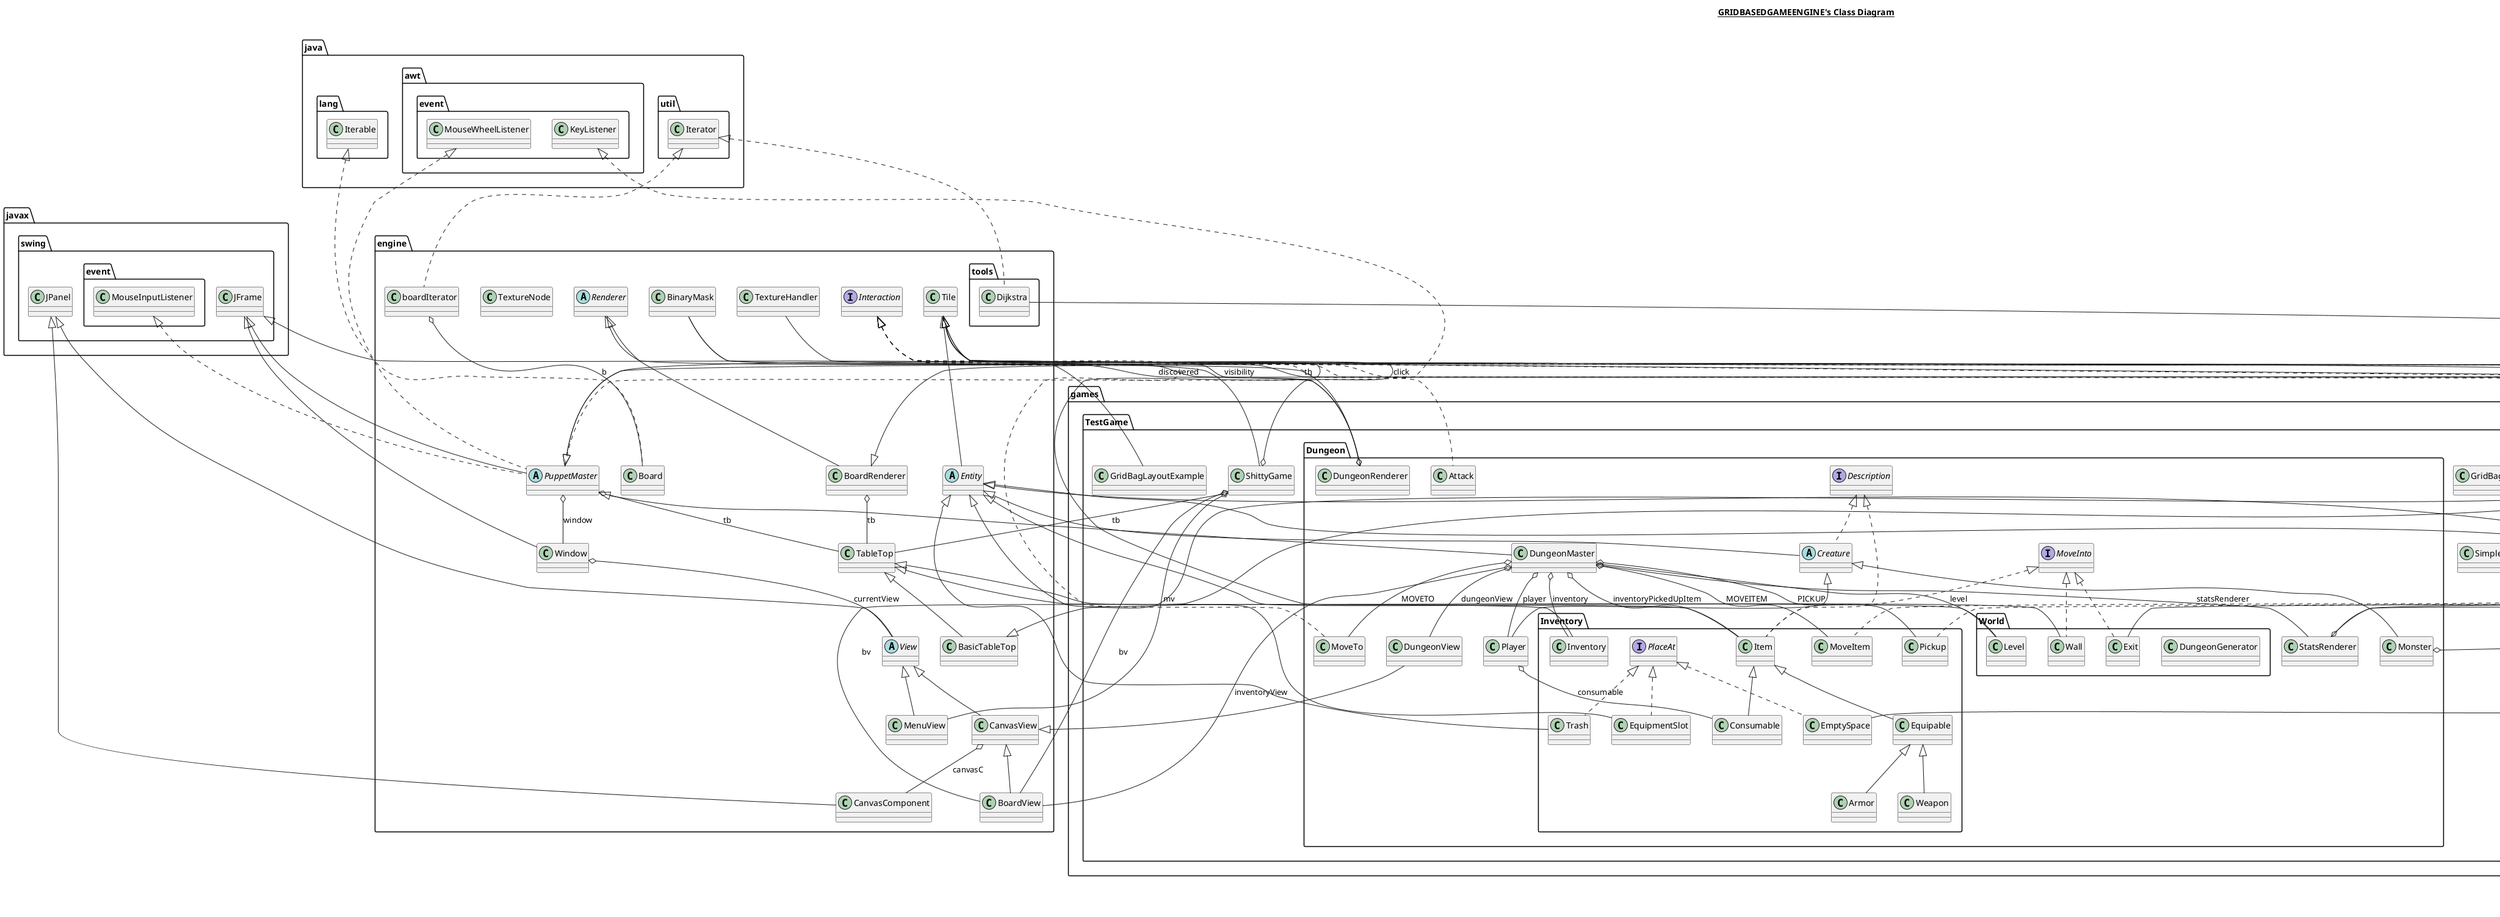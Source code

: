 @startuml

title __GRIDBASEDGAMEENGINE's Class Diagram__\n

  namespace engine {
    class engine.BasicTableTop {
    }
  }
  

  namespace engine {
    class engine.BinaryMask {
    }
  }
  

  namespace engine {
    class engine.Board {
    }
  }
  

  namespace engine {
    class engine.BoardRenderer {
    }
  }
  

  namespace engine {
    class engine.BoardView {
    }
  }
  

  namespace engine {
    class engine.CanvasComponent {
    }
  }
  

  namespace engine {
    class engine.CanvasView {
    }
  }
  

  namespace engine {
    abstract class engine.Entity {
    }
  }
  

  namespace engine {
    interface engine.Interaction {
    }
  }
  

  namespace engine {
    class engine.MenuView {
    }
  }
  

  namespace engine {
    abstract class engine.PuppetMaster {
    }
  }
  

  namespace engine {
    abstract class engine.Renderer {
    }
  }
  

  namespace engine {
    class engine.TableTop {
    }
  }
  

  namespace engine {
    class engine.TextureHandler {
    }
  }
  

  namespace engine {
    class engine.TextureNode {
    }
  }
  

  namespace engine {
    class engine.Tile {
    }
  }
  

  namespace engine {
    abstract class engine.View {
    }
  }
  

  namespace engine {
    class engine.Window {
    }
  }
  

  namespace engine {
    class engine.boardIterator {
    }
  }
  

  namespace engine {
    namespace tools {
      class engine.tools.Dijkstra {
      }
    }
  }
  

  namespace games.TestGame {
    namespace Dungeon {
      class games.TestGame.Dungeon.Attack {
      }
    }
  }
  

  namespace games.TestGame {
    namespace Dungeon {
      abstract class games.TestGame.Dungeon.Creature {
      }
    }
  }
  

  namespace games.TestGame {
    namespace Dungeon {
      interface games.TestGame.Dungeon.Description {
      }
    }
  }
  

  namespace games.TestGame {
    namespace Dungeon {
      class games.TestGame.Dungeon.DungeonMaster {
      }
    }
  }
  

  namespace games.TestGame {
    namespace Dungeon {
      class games.TestGame.Dungeon.DungeonRenderer {
      }
    }
  }
  

  namespace games.TestGame {
    namespace Dungeon {
      class games.TestGame.Dungeon.DungeonView {
      }
    }
  }
  

  namespace games.TestGame {
    namespace Dungeon {
      namespace Inventory {
        class games.TestGame.Dungeon.Inventory.Armor {
        }
      }
    }
  }
  

  namespace games.TestGame {
    namespace Dungeon {
      namespace Inventory {
        class games.TestGame.Dungeon.Inventory.Consumable {
        }
      }
    }
  }
  

  namespace games.TestGame {
    namespace Dungeon {
      namespace Inventory {
        class games.TestGame.Dungeon.Inventory.EmptySpace {
        }
      }
    }
  }
  

  namespace games.TestGame {
    namespace Dungeon {
      namespace Inventory {
        class games.TestGame.Dungeon.Inventory.Equipable {
        }
      }
    }
  }
  

  namespace games.TestGame {
    namespace Dungeon {
      namespace Inventory {
        class games.TestGame.Dungeon.Inventory.EquipmentSlot {
        }
      }
    }
  }
  

  namespace games.TestGame {
    namespace Dungeon {
      namespace Inventory {
        class games.TestGame.Dungeon.Inventory.Inventory {
        }
      }
    }
  }
  

  namespace games.TestGame {
    namespace Dungeon {
      namespace Inventory {
        class games.TestGame.Dungeon.Inventory.Item {
        }
      }
    }
  }
  

  namespace games.TestGame {
    namespace Dungeon {
      namespace Inventory {
        class games.TestGame.Dungeon.Inventory.MoveItem {
        }
      }
    }
  }
  

  namespace games.TestGame {
    namespace Dungeon {
      namespace Inventory {
        class games.TestGame.Dungeon.Inventory.Pickup {
        }
      }
    }
  }
  

  namespace games.TestGame {
    namespace Dungeon {
      namespace Inventory {
        interface games.TestGame.Dungeon.Inventory.PlaceAt {
        }
      }
    }
  }
  

  namespace games.TestGame {
    namespace Dungeon {
      namespace Inventory {
        class games.TestGame.Dungeon.Inventory.Trash {
        }
      }
    }
  }
  

  namespace games.TestGame {
    namespace Dungeon {
      namespace Inventory {
        class games.TestGame.Dungeon.Inventory.Weapon {
        }
      }
    }
  }
  

  namespace games.TestGame {
    namespace Dungeon {
      class games.TestGame.Dungeon.Monster {
      }
    }
  }
  

  namespace games.TestGame {
    namespace Dungeon {
      interface games.TestGame.Dungeon.MoveInto {
      }
    }
  }
  

  namespace games.TestGame {
    namespace Dungeon {
      class games.TestGame.Dungeon.MoveTo {
      }
    }
  }
  

  namespace games.TestGame {
    namespace Dungeon {
      class games.TestGame.Dungeon.Player {
      }
    }
  }
  

  namespace games.TestGame {
    namespace Dungeon {
      class games.TestGame.Dungeon.StatsRenderer {
      }
    }
  }
  

  namespace games.TestGame {
    namespace Dungeon {
      namespace World {
        class games.TestGame.Dungeon.World.DungeonGenerator {
        }
      }
    }
  }
  

  namespace games.TestGame {
    namespace Dungeon {
      namespace World {
        class games.TestGame.Dungeon.World.Exit {
        }
      }
    }
  }
  

  namespace games.TestGame {
    namespace Dungeon {
      namespace World {
        class games.TestGame.Dungeon.World.Level {
        }
      }
    }
  }
  

  namespace games.TestGame {
    namespace Dungeon {
      namespace World {
        class games.TestGame.Dungeon.World.Wall {
        }
      }
    }
  }
  

  namespace games.TestGame {
    class games.TestGame.GridBagLayoutDemo {
    }
  }
  

  namespace games.TestGame {
    class games.TestGame.GridBagLayoutExample {
    }
  }
  

  namespace games.TestGame {
    class games.TestGame.ProceduralGeneration {
    }
  }
  

  namespace games.TestGame {
    class games.TestGame.ShittyGame {
    }
  }
  

  namespace games.TestGame {
    class games.TestGame.SimpleAudioPlayer {
    }
  }
  

  namespace games.TestGame {
    namespace Sokoban {
      class games.TestGame.Sokoban.Actuate {
      }
    }
  }
  

  namespace games.TestGame {
    namespace Sokoban {
      class games.TestGame.Sokoban.Box {
      }
    }
  }
  

  namespace games.TestGame {
    namespace Sokoban {
      class games.TestGame.Sokoban.Level {
      }
    }
  }
  

  namespace games.TestGame {
    namespace Sokoban {
      interface games.TestGame.Sokoban.MoveInto {
      }
    }
  }
  

  namespace games.TestGame {
    namespace Sokoban {
      class games.TestGame.Sokoban.MoveTo {
      }
    }
  }
  

  namespace games.TestGame {
    namespace Sokoban {
      class games.TestGame.Sokoban.Plate {
      }
    }
  }
  

  namespace games.TestGame {
    namespace Sokoban {
      class games.TestGame.Sokoban.Player {
      }
    }
  }
  

  namespace games.TestGame {
    namespace Sokoban {
      class games.TestGame.Sokoban.Sokoban {
      }
    }
  }
  

  namespace games.TestGame {
    namespace Sokoban {
      class games.TestGame.Sokoban.Wall {
      }
    }
  }
  

  namespace games.TestGame {
    class games.TestGame.map {
    }
  }
  

  engine.BasicTableTop -up-|> engine.TableTop
  engine.Board .up.|> java.lang.Iterable
  engine.BoardRenderer -up-|> engine.Renderer
  engine.BoardRenderer o-- engine.TableTop : tb
  engine.BoardView -up-|> engine.CanvasView
  engine.CanvasComponent -up-|> javax.swing.JPanel
  engine.CanvasView -up-|> engine.View
  engine.CanvasView o-- engine.CanvasComponent : canvasC
  engine.Entity -up-|> engine.Tile
  engine.MenuView -up-|> engine.View
  engine.PuppetMaster .up.|> java.awt.event.KeyListener
  engine.PuppetMaster .up.|> java.awt.event.MouseWheelListener
  engine.PuppetMaster .up.|> javax.swing.event.MouseInputListener
  engine.PuppetMaster -up-|> javax.swing.JFrame
  engine.PuppetMaster o-- engine.TableTop : tb
  engine.PuppetMaster o-- engine.Window : window
  engine.View -up-|> javax.swing.JPanel
  engine.Window -up-|> javax.swing.JFrame
  engine.Window o-- engine.View : currentView
  engine.boardIterator .up.|> java.util.Iterator
  engine.boardIterator o-- engine.Board : b
  engine.tools.Dijkstra .up.|> java.util.Iterator
  games.TestGame.Dungeon.Attack .up.|> engine.Interaction
  games.TestGame.Dungeon.Creature .up.|> games.TestGame.Dungeon.Description
  games.TestGame.Dungeon.Creature -up-|> engine.Entity
  games.TestGame.Dungeon.DungeonMaster -up-|> engine.PuppetMaster
  games.TestGame.Dungeon.DungeonMaster o-- games.TestGame.Dungeon.Inventory.MoveItem : MOVEITEM
  games.TestGame.Dungeon.DungeonMaster o-- games.TestGame.Dungeon.MoveTo : MOVETO
  games.TestGame.Dungeon.DungeonMaster o-- games.TestGame.Dungeon.Inventory.Pickup : PICKUP
  games.TestGame.Dungeon.DungeonMaster o-- games.TestGame.Dungeon.DungeonView : dungeonView
  games.TestGame.Dungeon.DungeonMaster o-- games.TestGame.Dungeon.Inventory.Inventory : inventory
  games.TestGame.Dungeon.DungeonMaster o-- games.TestGame.Dungeon.Inventory.Item : inventoryPickedUpItem
  games.TestGame.Dungeon.DungeonMaster o-- engine.BoardView : inventoryView
  games.TestGame.Dungeon.DungeonMaster o-- games.TestGame.Dungeon.World.Level : level
  games.TestGame.Dungeon.DungeonMaster o-- games.TestGame.Dungeon.Player : player
  games.TestGame.Dungeon.DungeonMaster o-- games.TestGame.Dungeon.StatsRenderer : statsRenderer
  games.TestGame.Dungeon.DungeonRenderer -up-|> engine.BoardRenderer
  games.TestGame.Dungeon.DungeonRenderer o-- engine.BinaryMask : discovered
  games.TestGame.Dungeon.DungeonRenderer o-- engine.BinaryMask : visibility
  games.TestGame.Dungeon.DungeonView -up-|> engine.CanvasView
  games.TestGame.Dungeon.Inventory.Armor -up-|> games.TestGame.Dungeon.Inventory.Equipable
  games.TestGame.Dungeon.Inventory.Consumable -up-|> games.TestGame.Dungeon.Inventory.Item
  games.TestGame.Dungeon.Inventory.EmptySpace .up.|> games.TestGame.Dungeon.Inventory.PlaceAt
  games.TestGame.Dungeon.Inventory.EmptySpace -up-|> engine.Tile
  games.TestGame.Dungeon.Inventory.Equipable -up-|> games.TestGame.Dungeon.Inventory.Item
  games.TestGame.Dungeon.Inventory.EquipmentSlot .up.|> games.TestGame.Dungeon.Inventory.PlaceAt
  games.TestGame.Dungeon.Inventory.EquipmentSlot -up-|> engine.Entity
  games.TestGame.Dungeon.Inventory.Inventory -up-|> engine.TableTop
  games.TestGame.Dungeon.Inventory.Item .up.|> games.TestGame.Dungeon.Description
  games.TestGame.Dungeon.Inventory.Item .up.|> games.TestGame.Dungeon.MoveInto
  games.TestGame.Dungeon.Inventory.Item -up-|> engine.Entity
  games.TestGame.Dungeon.Inventory.MoveItem .up.|> engine.Interaction
  games.TestGame.Dungeon.Inventory.Pickup .up.|> engine.Interaction
  games.TestGame.Dungeon.Inventory.Trash .up.|> games.TestGame.Dungeon.Inventory.PlaceAt
  games.TestGame.Dungeon.Inventory.Trash -up-|> engine.Entity
  games.TestGame.Dungeon.Inventory.Weapon -up-|> games.TestGame.Dungeon.Inventory.Equipable
  games.TestGame.Dungeon.Monster -up-|> games.TestGame.Dungeon.Creature
  games.TestGame.Dungeon.Monster o-- engine.tools.Dijkstra : path
  games.TestGame.Dungeon.MoveTo .up.|> engine.Interaction
  games.TestGame.Dungeon.Player -up-|> games.TestGame.Dungeon.Creature
  games.TestGame.Dungeon.Player o-- games.TestGame.Dungeon.Inventory.Consumable : consumable
  games.TestGame.Dungeon.StatsRenderer -up-|> engine.Renderer
  games.TestGame.Dungeon.StatsRenderer o-- engine.Tile : t
  games.TestGame.Dungeon.World.Exit .up.|> games.TestGame.Dungeon.MoveInto
  games.TestGame.Dungeon.World.Exit -up-|> engine.Tile
  games.TestGame.Dungeon.World.Level -up-|> engine.TableTop
  games.TestGame.Dungeon.World.Wall .up.|> games.TestGame.Dungeon.MoveInto
  games.TestGame.Dungeon.World.Wall -up-|> engine.Tile
  games.TestGame.GridBagLayoutExample -up-|> javax.swing.JFrame
  games.TestGame.ShittyGame -up-|> engine.PuppetMaster
  games.TestGame.ShittyGame o-- engine.Tile : click
  games.TestGame.ShittyGame o-- engine.TableTop : tb
  games.TestGame.ShittyGame o-- engine.BoardView : bv
  games.TestGame.ShittyGame o-- engine.MenuView : mv
  games.TestGame.Sokoban.Actuate .up.|> engine.Interaction
  games.TestGame.Sokoban.Box .up.|> games.TestGame.Sokoban.MoveInto
  games.TestGame.Sokoban.Box -up-|> engine.Entity
  games.TestGame.Sokoban.Level -up-|> engine.BasicTableTop
  games.TestGame.Sokoban.MoveTo .up.|> engine.Interaction
  games.TestGame.Sokoban.Plate .up.|> games.TestGame.Sokoban.MoveInto
  games.TestGame.Sokoban.Plate -up-|> engine.Tile
  games.TestGame.Sokoban.Player -up-|> engine.Entity
  games.TestGame.Sokoban.Sokoban -up-|> engine.PuppetMaster
  games.TestGame.Sokoban.Sokoban o-- games.TestGame.Sokoban.Actuate : ACTUATE
  games.TestGame.Sokoban.Sokoban o-- games.TestGame.Sokoban.MoveTo : MOVETO
  games.TestGame.Sokoban.Sokoban o-- engine.BoardView : bv
  games.TestGame.Sokoban.Sokoban o-- games.TestGame.Sokoban.Player : p
  games.TestGame.Sokoban.Wall .up.|> games.TestGame.Sokoban.MoveInto
  games.TestGame.Sokoban.Wall -up-|> engine.Tile
  games.TestGame.map o-- engine.TextureHandler : th


right footer


PlantUML diagram generated by SketchIt! (https://bitbucket.org/pmesmeur/sketch.it)
For more information about this tool, please contact philippe.mesmeur@gmail.com
endfooter

@enduml
